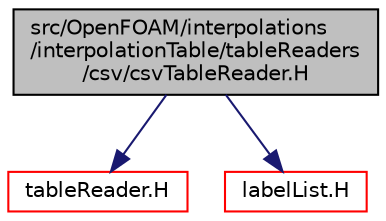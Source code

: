digraph "src/OpenFOAM/interpolations/interpolationTable/tableReaders/csv/csvTableReader.H"
{
  bgcolor="transparent";
  edge [fontname="Helvetica",fontsize="10",labelfontname="Helvetica",labelfontsize="10"];
  node [fontname="Helvetica",fontsize="10",shape=record];
  Node0 [label="src/OpenFOAM/interpolations\l/interpolationTable/tableReaders\l/csv/csvTableReader.H",height=0.2,width=0.4,color="black", fillcolor="grey75", style="filled", fontcolor="black"];
  Node0 -> Node1 [color="midnightblue",fontsize="10",style="solid",fontname="Helvetica"];
  Node1 [label="tableReader.H",height=0.2,width=0.4,color="red",URL="$a11180.html"];
  Node0 -> Node108 [color="midnightblue",fontsize="10",style="solid",fontname="Helvetica"];
  Node108 [label="labelList.H",height=0.2,width=0.4,color="red",URL="$a13154.html"];
}
